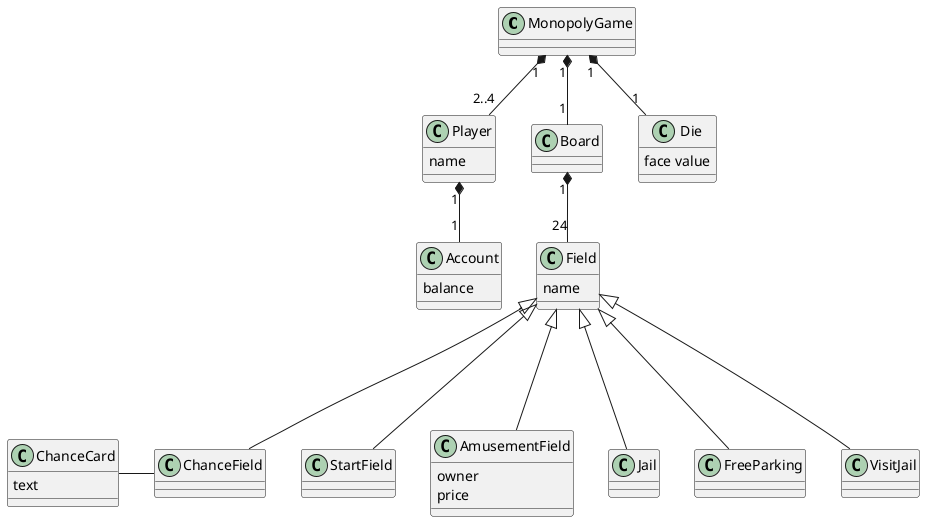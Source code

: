 @startuml
'https://plantuml.com/class-diagram
skinparam classAttributeIconSize 0

class MonopolyGame {

}

class Player {
    name
}

class Board {

}

class Field {
    name
}

class Account {
    balance
}

class Die {
    face value
}

class ChanceCard {
    text
}

class StartField {

}

class AmusementField {
    owner
    price
}

class ChanceField {

}

class Jail {

}

class FreeParking {

}

class VisitJail {

}

MonopolyGame "1" *-- "1" Board
MonopolyGame "1" *-- "1" Die
MonopolyGame "1" *-- "2..4" Player
Player "1" *-- "1" Account
Board "1" *-- "24" Field
Field <|--- StartField
Field <|--- AmusementField
Field <|--- ChanceField
Field <|--- Jail
Field <|--- FreeParking
Field <|--- VisitJail
ChanceCard - ChanceField


@enduml